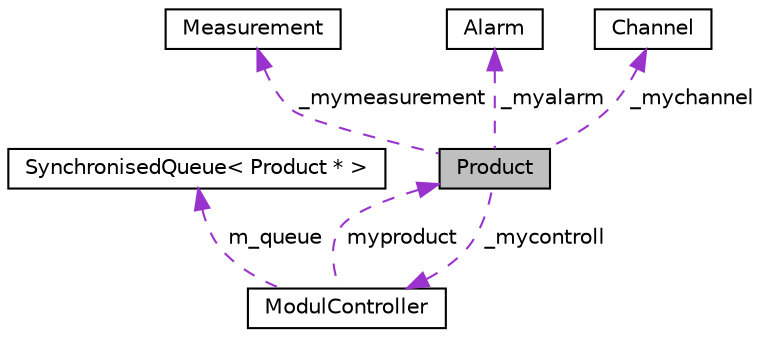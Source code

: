 digraph G
{
  edge [fontname="Helvetica",fontsize="10",labelfontname="Helvetica",labelfontsize="10"];
  node [fontname="Helvetica",fontsize="10",shape=record];
  Node1 [label="Product",height=0.2,width=0.4,color="black", fillcolor="grey75", style="filled" fontcolor="black"];
  Node2 -> Node1 [dir="back",color="darkorchid3",fontsize="10",style="dashed",label=" _mycontroll" ];
  Node2 [label="ModulController",height=0.2,width=0.4,color="black", fillcolor="white", style="filled",URL="$classModulController.html"];
  Node3 -> Node2 [dir="back",color="darkorchid3",fontsize="10",style="dashed",label=" m_queue" ];
  Node3 [label="SynchronisedQueue\< Product * \>",height=0.2,width=0.4,color="black", fillcolor="white", style="filled",URL="$classSynchronisedQueue.html"];
  Node1 -> Node2 [dir="back",color="darkorchid3",fontsize="10",style="dashed",label=" myproduct" ];
  Node4 -> Node1 [dir="back",color="darkorchid3",fontsize="10",style="dashed",label=" _mymeasurement" ];
  Node4 [label="Measurement",height=0.2,width=0.4,color="black", fillcolor="white", style="filled",URL="$classMeasurement.html"];
  Node5 -> Node1 [dir="back",color="darkorchid3",fontsize="10",style="dashed",label=" _myalarm" ];
  Node5 [label="Alarm",height=0.2,width=0.4,color="black", fillcolor="white", style="filled",URL="$classAlarm.html"];
  Node6 -> Node1 [dir="back",color="darkorchid3",fontsize="10",style="dashed",label=" _mychannel" ];
  Node6 [label="Channel",height=0.2,width=0.4,color="black", fillcolor="white", style="filled",URL="$classChannel.html"];
}
